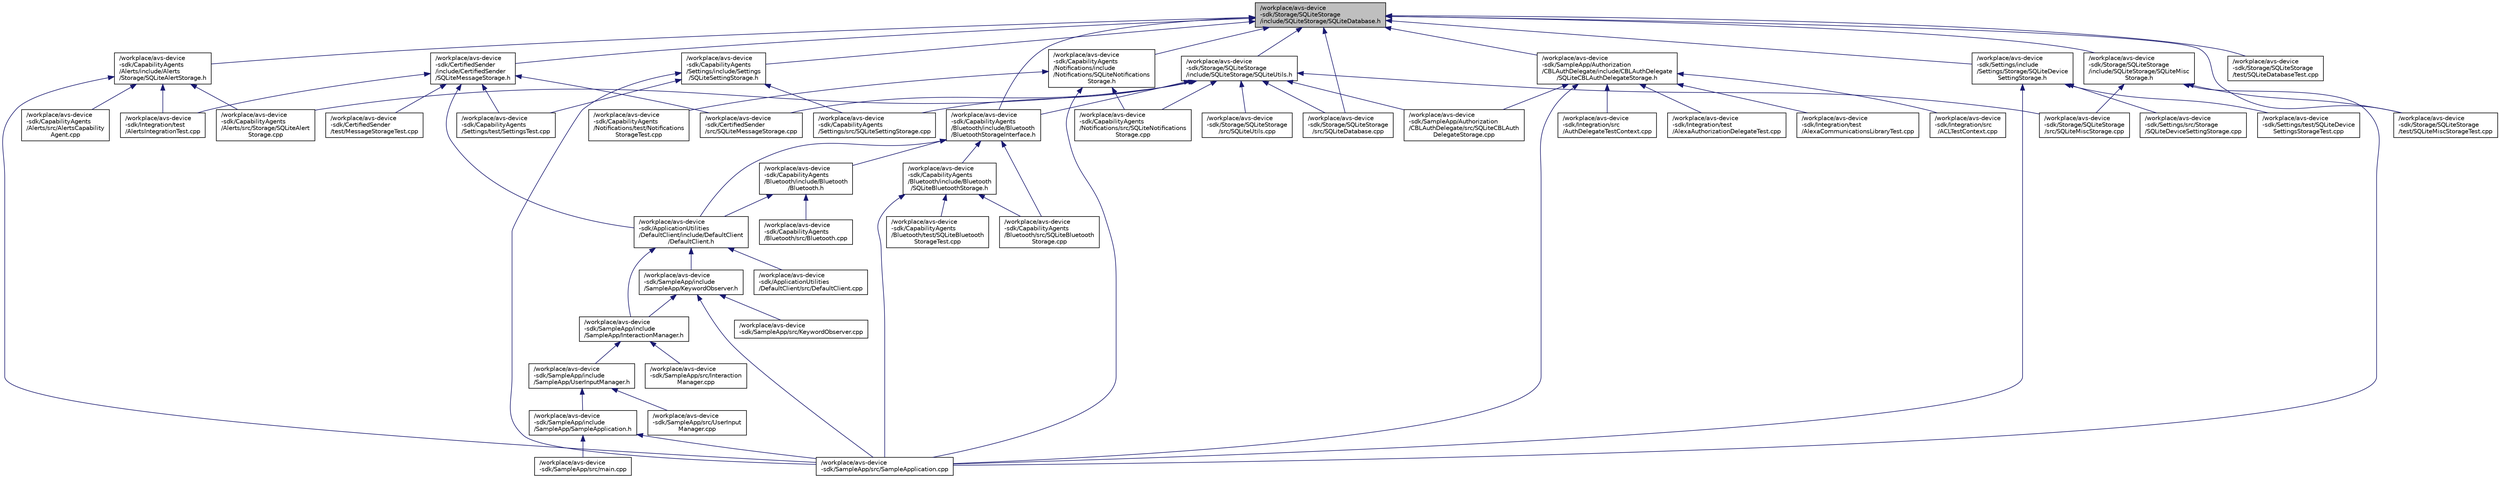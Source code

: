 digraph "/workplace/avs-device-sdk/Storage/SQLiteStorage/include/SQLiteStorage/SQLiteDatabase.h"
{
  edge [fontname="Helvetica",fontsize="10",labelfontname="Helvetica",labelfontsize="10"];
  node [fontname="Helvetica",fontsize="10",shape=record];
  Node1 [label="/workplace/avs-device\l-sdk/Storage/SQLiteStorage\l/include/SQLiteStorage/SQLiteDatabase.h",height=0.2,width=0.4,color="black", fillcolor="grey75", style="filled", fontcolor="black"];
  Node1 -> Node2 [dir="back",color="midnightblue",fontsize="10",style="solid",fontname="Helvetica"];
  Node2 [label="/workplace/avs-device\l-sdk/CapabilityAgents\l/Alerts/include/Alerts\l/Storage/SQLiteAlertStorage.h",height=0.2,width=0.4,color="black", fillcolor="white", style="filled",URL="$_s_q_lite_alert_storage_8h.html"];
  Node2 -> Node3 [dir="back",color="midnightblue",fontsize="10",style="solid",fontname="Helvetica"];
  Node3 [label="/workplace/avs-device\l-sdk/CapabilityAgents\l/Alerts/src/AlertsCapability\lAgent.cpp",height=0.2,width=0.4,color="black", fillcolor="white", style="filled",URL="$_alerts_capability_agent_8cpp.html"];
  Node2 -> Node4 [dir="back",color="midnightblue",fontsize="10",style="solid",fontname="Helvetica"];
  Node4 [label="/workplace/avs-device\l-sdk/CapabilityAgents\l/Alerts/src/Storage/SQLiteAlert\lStorage.cpp",height=0.2,width=0.4,color="black", fillcolor="white", style="filled",URL="$_s_q_lite_alert_storage_8cpp.html"];
  Node2 -> Node5 [dir="back",color="midnightblue",fontsize="10",style="solid",fontname="Helvetica"];
  Node5 [label="/workplace/avs-device\l-sdk/Integration/test\l/AlertsIntegrationTest.cpp",height=0.2,width=0.4,color="black", fillcolor="white", style="filled",URL="$_alerts_integration_test_8cpp.html"];
  Node2 -> Node6 [dir="back",color="midnightblue",fontsize="10",style="solid",fontname="Helvetica"];
  Node6 [label="/workplace/avs-device\l-sdk/SampleApp/src/SampleApplication.cpp",height=0.2,width=0.4,color="black", fillcolor="white", style="filled",URL="$_sample_application_8cpp.html"];
  Node1 -> Node7 [dir="back",color="midnightblue",fontsize="10",style="solid",fontname="Helvetica"];
  Node7 [label="/workplace/avs-device\l-sdk/CapabilityAgents\l/Bluetooth/include/Bluetooth\l/BluetoothStorageInterface.h",height=0.2,width=0.4,color="black", fillcolor="white", style="filled",URL="$_bluetooth_storage_interface_8h.html"];
  Node7 -> Node8 [dir="back",color="midnightblue",fontsize="10",style="solid",fontname="Helvetica"];
  Node8 [label="/workplace/avs-device\l-sdk/ApplicationUtilities\l/DefaultClient/include/DefaultClient\l/DefaultClient.h",height=0.2,width=0.4,color="black", fillcolor="white", style="filled",URL="$_default_client_8h.html"];
  Node8 -> Node9 [dir="back",color="midnightblue",fontsize="10",style="solid",fontname="Helvetica"];
  Node9 [label="/workplace/avs-device\l-sdk/ApplicationUtilities\l/DefaultClient/src/DefaultClient.cpp",height=0.2,width=0.4,color="black", fillcolor="white", style="filled",URL="$_default_client_8cpp.html"];
  Node8 -> Node10 [dir="back",color="midnightblue",fontsize="10",style="solid",fontname="Helvetica"];
  Node10 [label="/workplace/avs-device\l-sdk/SampleApp/include\l/SampleApp/InteractionManager.h",height=0.2,width=0.4,color="black", fillcolor="white", style="filled",URL="$_interaction_manager_8h.html"];
  Node10 -> Node11 [dir="back",color="midnightblue",fontsize="10",style="solid",fontname="Helvetica"];
  Node11 [label="/workplace/avs-device\l-sdk/SampleApp/include\l/SampleApp/UserInputManager.h",height=0.2,width=0.4,color="black", fillcolor="white", style="filled",URL="$_user_input_manager_8h.html"];
  Node11 -> Node12 [dir="back",color="midnightblue",fontsize="10",style="solid",fontname="Helvetica"];
  Node12 [label="/workplace/avs-device\l-sdk/SampleApp/include\l/SampleApp/SampleApplication.h",height=0.2,width=0.4,color="black", fillcolor="white", style="filled",URL="$_sample_application_8h.html"];
  Node12 -> Node13 [dir="back",color="midnightblue",fontsize="10",style="solid",fontname="Helvetica"];
  Node13 [label="/workplace/avs-device\l-sdk/SampleApp/src/main.cpp",height=0.2,width=0.4,color="black", fillcolor="white", style="filled",URL="$main_8cpp.html"];
  Node12 -> Node6 [dir="back",color="midnightblue",fontsize="10",style="solid",fontname="Helvetica"];
  Node11 -> Node14 [dir="back",color="midnightblue",fontsize="10",style="solid",fontname="Helvetica"];
  Node14 [label="/workplace/avs-device\l-sdk/SampleApp/src/UserInput\lManager.cpp",height=0.2,width=0.4,color="black", fillcolor="white", style="filled",URL="$_user_input_manager_8cpp.html"];
  Node10 -> Node15 [dir="back",color="midnightblue",fontsize="10",style="solid",fontname="Helvetica"];
  Node15 [label="/workplace/avs-device\l-sdk/SampleApp/src/Interaction\lManager.cpp",height=0.2,width=0.4,color="black", fillcolor="white", style="filled",URL="$_interaction_manager_8cpp.html"];
  Node8 -> Node16 [dir="back",color="midnightblue",fontsize="10",style="solid",fontname="Helvetica"];
  Node16 [label="/workplace/avs-device\l-sdk/SampleApp/include\l/SampleApp/KeywordObserver.h",height=0.2,width=0.4,color="black", fillcolor="white", style="filled",URL="$_keyword_observer_8h.html"];
  Node16 -> Node10 [dir="back",color="midnightblue",fontsize="10",style="solid",fontname="Helvetica"];
  Node16 -> Node17 [dir="back",color="midnightblue",fontsize="10",style="solid",fontname="Helvetica"];
  Node17 [label="/workplace/avs-device\l-sdk/SampleApp/src/KeywordObserver.cpp",height=0.2,width=0.4,color="black", fillcolor="white", style="filled",URL="$_keyword_observer_8cpp.html"];
  Node16 -> Node6 [dir="back",color="midnightblue",fontsize="10",style="solid",fontname="Helvetica"];
  Node7 -> Node18 [dir="back",color="midnightblue",fontsize="10",style="solid",fontname="Helvetica"];
  Node18 [label="/workplace/avs-device\l-sdk/CapabilityAgents\l/Bluetooth/include/Bluetooth\l/Bluetooth.h",height=0.2,width=0.4,color="black", fillcolor="white", style="filled",URL="$_bluetooth_8h.html"];
  Node18 -> Node8 [dir="back",color="midnightblue",fontsize="10",style="solid",fontname="Helvetica"];
  Node18 -> Node19 [dir="back",color="midnightblue",fontsize="10",style="solid",fontname="Helvetica"];
  Node19 [label="/workplace/avs-device\l-sdk/CapabilityAgents\l/Bluetooth/src/Bluetooth.cpp",height=0.2,width=0.4,color="black", fillcolor="white", style="filled",URL="$_bluetooth_8cpp.html"];
  Node7 -> Node20 [dir="back",color="midnightblue",fontsize="10",style="solid",fontname="Helvetica"];
  Node20 [label="/workplace/avs-device\l-sdk/CapabilityAgents\l/Bluetooth/include/Bluetooth\l/SQLiteBluetoothStorage.h",height=0.2,width=0.4,color="black", fillcolor="white", style="filled",URL="$_s_q_lite_bluetooth_storage_8h.html"];
  Node20 -> Node21 [dir="back",color="midnightblue",fontsize="10",style="solid",fontname="Helvetica"];
  Node21 [label="/workplace/avs-device\l-sdk/CapabilityAgents\l/Bluetooth/src/SQLiteBluetooth\lStorage.cpp",height=0.2,width=0.4,color="black", fillcolor="white", style="filled",URL="$_s_q_lite_bluetooth_storage_8cpp.html"];
  Node20 -> Node22 [dir="back",color="midnightblue",fontsize="10",style="solid",fontname="Helvetica"];
  Node22 [label="/workplace/avs-device\l-sdk/CapabilityAgents\l/Bluetooth/test/SQLiteBluetooth\lStorageTest.cpp",height=0.2,width=0.4,color="black", fillcolor="white", style="filled",URL="$_s_q_lite_bluetooth_storage_test_8cpp.html"];
  Node20 -> Node6 [dir="back",color="midnightblue",fontsize="10",style="solid",fontname="Helvetica"];
  Node7 -> Node21 [dir="back",color="midnightblue",fontsize="10",style="solid",fontname="Helvetica"];
  Node1 -> Node23 [dir="back",color="midnightblue",fontsize="10",style="solid",fontname="Helvetica"];
  Node23 [label="/workplace/avs-device\l-sdk/CapabilityAgents\l/Notifications/include\l/Notifications/SQLiteNotifications\lStorage.h",height=0.2,width=0.4,color="black", fillcolor="white", style="filled",URL="$_s_q_lite_notifications_storage_8h.html"];
  Node23 -> Node24 [dir="back",color="midnightblue",fontsize="10",style="solid",fontname="Helvetica"];
  Node24 [label="/workplace/avs-device\l-sdk/CapabilityAgents\l/Notifications/src/SQLiteNotifications\lStorage.cpp",height=0.2,width=0.4,color="black", fillcolor="white", style="filled",URL="$_s_q_lite_notifications_storage_8cpp.html"];
  Node23 -> Node25 [dir="back",color="midnightblue",fontsize="10",style="solid",fontname="Helvetica"];
  Node25 [label="/workplace/avs-device\l-sdk/CapabilityAgents\l/Notifications/test/Notifications\lStorageTest.cpp",height=0.2,width=0.4,color="black", fillcolor="white", style="filled",URL="$_notifications_storage_test_8cpp.html"];
  Node23 -> Node6 [dir="back",color="midnightblue",fontsize="10",style="solid",fontname="Helvetica"];
  Node1 -> Node26 [dir="back",color="midnightblue",fontsize="10",style="solid",fontname="Helvetica"];
  Node26 [label="/workplace/avs-device\l-sdk/CapabilityAgents\l/Settings/include/Settings\l/SQLiteSettingStorage.h",height=0.2,width=0.4,color="black", fillcolor="white", style="filled",URL="$_s_q_lite_setting_storage_8h.html"];
  Node26 -> Node27 [dir="back",color="midnightblue",fontsize="10",style="solid",fontname="Helvetica"];
  Node27 [label="/workplace/avs-device\l-sdk/CapabilityAgents\l/Settings/src/SQLiteSettingStorage.cpp",height=0.2,width=0.4,color="black", fillcolor="white", style="filled",URL="$_s_q_lite_setting_storage_8cpp.html"];
  Node26 -> Node28 [dir="back",color="midnightblue",fontsize="10",style="solid",fontname="Helvetica"];
  Node28 [label="/workplace/avs-device\l-sdk/CapabilityAgents\l/Settings/test/SettingsTest.cpp",height=0.2,width=0.4,color="black", fillcolor="white", style="filled",URL="$_settings_test_8cpp.html"];
  Node26 -> Node6 [dir="back",color="midnightblue",fontsize="10",style="solid",fontname="Helvetica"];
  Node1 -> Node29 [dir="back",color="midnightblue",fontsize="10",style="solid",fontname="Helvetica"];
  Node29 [label="/workplace/avs-device\l-sdk/CertifiedSender\l/include/CertifiedSender\l/SQLiteMessageStorage.h",height=0.2,width=0.4,color="black", fillcolor="white", style="filled",URL="$_s_q_lite_message_storage_8h.html"];
  Node29 -> Node8 [dir="back",color="midnightblue",fontsize="10",style="solid",fontname="Helvetica"];
  Node29 -> Node28 [dir="back",color="midnightblue",fontsize="10",style="solid",fontname="Helvetica"];
  Node29 -> Node30 [dir="back",color="midnightblue",fontsize="10",style="solid",fontname="Helvetica"];
  Node30 [label="/workplace/avs-device\l-sdk/CertifiedSender\l/src/SQLiteMessageStorage.cpp",height=0.2,width=0.4,color="black", fillcolor="white", style="filled",URL="$_s_q_lite_message_storage_8cpp.html"];
  Node29 -> Node31 [dir="back",color="midnightblue",fontsize="10",style="solid",fontname="Helvetica"];
  Node31 [label="/workplace/avs-device\l-sdk/CertifiedSender\l/test/MessageStorageTest.cpp",height=0.2,width=0.4,color="black", fillcolor="white", style="filled",URL="$_message_storage_test_8cpp.html"];
  Node29 -> Node5 [dir="back",color="midnightblue",fontsize="10",style="solid",fontname="Helvetica"];
  Node1 -> Node32 [dir="back",color="midnightblue",fontsize="10",style="solid",fontname="Helvetica"];
  Node32 [label="/workplace/avs-device\l-sdk/SampleApp/Authorization\l/CBLAuthDelegate/include/CBLAuthDelegate\l/SQLiteCBLAuthDelegateStorage.h",height=0.2,width=0.4,color="black", fillcolor="white", style="filled",URL="$_s_q_lite_c_b_l_auth_delegate_storage_8h.html"];
  Node32 -> Node33 [dir="back",color="midnightblue",fontsize="10",style="solid",fontname="Helvetica"];
  Node33 [label="/workplace/avs-device\l-sdk/Integration/src\l/ACLTestContext.cpp",height=0.2,width=0.4,color="black", fillcolor="white", style="filled",URL="$_a_c_l_test_context_8cpp.html"];
  Node32 -> Node34 [dir="back",color="midnightblue",fontsize="10",style="solid",fontname="Helvetica"];
  Node34 [label="/workplace/avs-device\l-sdk/Integration/src\l/AuthDelegateTestContext.cpp",height=0.2,width=0.4,color="black", fillcolor="white", style="filled",URL="$_auth_delegate_test_context_8cpp.html"];
  Node32 -> Node35 [dir="back",color="midnightblue",fontsize="10",style="solid",fontname="Helvetica"];
  Node35 [label="/workplace/avs-device\l-sdk/Integration/test\l/AlexaAuthorizationDelegateTest.cpp",height=0.2,width=0.4,color="black", fillcolor="white", style="filled",URL="$_alexa_authorization_delegate_test_8cpp.html"];
  Node32 -> Node36 [dir="back",color="midnightblue",fontsize="10",style="solid",fontname="Helvetica"];
  Node36 [label="/workplace/avs-device\l-sdk/Integration/test\l/AlexaCommunicationsLibraryTest.cpp",height=0.2,width=0.4,color="black", fillcolor="white", style="filled",URL="$_alexa_communications_library_test_8cpp.html"];
  Node32 -> Node37 [dir="back",color="midnightblue",fontsize="10",style="solid",fontname="Helvetica"];
  Node37 [label="/workplace/avs-device\l-sdk/SampleApp/Authorization\l/CBLAuthDelegate/src/SQLiteCBLAuth\lDelegateStorage.cpp",height=0.2,width=0.4,color="black", fillcolor="white", style="filled",URL="$_s_q_lite_c_b_l_auth_delegate_storage_8cpp.html"];
  Node32 -> Node6 [dir="back",color="midnightblue",fontsize="10",style="solid",fontname="Helvetica"];
  Node1 -> Node38 [dir="back",color="midnightblue",fontsize="10",style="solid",fontname="Helvetica"];
  Node38 [label="/workplace/avs-device\l-sdk/Settings/include\l/Settings/Storage/SQLiteDevice\lSettingStorage.h",height=0.2,width=0.4,color="black", fillcolor="white", style="filled",URL="$_s_q_lite_device_setting_storage_8h.html"];
  Node38 -> Node6 [dir="back",color="midnightblue",fontsize="10",style="solid",fontname="Helvetica"];
  Node38 -> Node39 [dir="back",color="midnightblue",fontsize="10",style="solid",fontname="Helvetica"];
  Node39 [label="/workplace/avs-device\l-sdk/Settings/src/Storage\l/SQLiteDeviceSettingStorage.cpp",height=0.2,width=0.4,color="black", fillcolor="white", style="filled",URL="$_s_q_lite_device_setting_storage_8cpp.html"];
  Node38 -> Node40 [dir="back",color="midnightblue",fontsize="10",style="solid",fontname="Helvetica"];
  Node40 [label="/workplace/avs-device\l-sdk/Settings/test/SQLiteDevice\lSettingsStorageTest.cpp",height=0.2,width=0.4,color="black", fillcolor="white", style="filled",URL="$_s_q_lite_device_settings_storage_test_8cpp.html"];
  Node1 -> Node41 [dir="back",color="midnightblue",fontsize="10",style="solid",fontname="Helvetica"];
  Node41 [label="/workplace/avs-device\l-sdk/Storage/SQLiteStorage\l/include/SQLiteStorage/SQLiteMisc\lStorage.h",height=0.2,width=0.4,color="black", fillcolor="white", style="filled",URL="$_s_q_lite_misc_storage_8h.html"];
  Node41 -> Node6 [dir="back",color="midnightblue",fontsize="10",style="solid",fontname="Helvetica"];
  Node41 -> Node42 [dir="back",color="midnightblue",fontsize="10",style="solid",fontname="Helvetica"];
  Node42 [label="/workplace/avs-device\l-sdk/Storage/SQLiteStorage\l/src/SQLiteMiscStorage.cpp",height=0.2,width=0.4,color="black", fillcolor="white", style="filled",URL="$_s_q_lite_misc_storage_8cpp.html"];
  Node41 -> Node43 [dir="back",color="midnightblue",fontsize="10",style="solid",fontname="Helvetica"];
  Node43 [label="/workplace/avs-device\l-sdk/Storage/SQLiteStorage\l/test/SQLiteMiscStorageTest.cpp",height=0.2,width=0.4,color="black", fillcolor="white", style="filled",URL="$_s_q_lite_misc_storage_test_8cpp.html"];
  Node1 -> Node44 [dir="back",color="midnightblue",fontsize="10",style="solid",fontname="Helvetica"];
  Node44 [label="/workplace/avs-device\l-sdk/Storage/SQLiteStorage\l/include/SQLiteStorage/SQLiteUtils.h",height=0.2,width=0.4,color="black", fillcolor="white", style="filled",URL="$_s_q_lite_utils_8h.html"];
  Node44 -> Node4 [dir="back",color="midnightblue",fontsize="10",style="solid",fontname="Helvetica"];
  Node44 -> Node7 [dir="back",color="midnightblue",fontsize="10",style="solid",fontname="Helvetica"];
  Node44 -> Node24 [dir="back",color="midnightblue",fontsize="10",style="solid",fontname="Helvetica"];
  Node44 -> Node27 [dir="back",color="midnightblue",fontsize="10",style="solid",fontname="Helvetica"];
  Node44 -> Node30 [dir="back",color="midnightblue",fontsize="10",style="solid",fontname="Helvetica"];
  Node44 -> Node37 [dir="back",color="midnightblue",fontsize="10",style="solid",fontname="Helvetica"];
  Node44 -> Node45 [dir="back",color="midnightblue",fontsize="10",style="solid",fontname="Helvetica"];
  Node45 [label="/workplace/avs-device\l-sdk/Storage/SQLiteStorage\l/src/SQLiteDatabase.cpp",height=0.2,width=0.4,color="black", fillcolor="white", style="filled",URL="$_s_q_lite_database_8cpp.html"];
  Node44 -> Node42 [dir="back",color="midnightblue",fontsize="10",style="solid",fontname="Helvetica"];
  Node44 -> Node46 [dir="back",color="midnightblue",fontsize="10",style="solid",fontname="Helvetica"];
  Node46 [label="/workplace/avs-device\l-sdk/Storage/SQLiteStorage\l/src/SQLiteUtils.cpp",height=0.2,width=0.4,color="black", fillcolor="white", style="filled",URL="$_s_q_lite_utils_8cpp.html"];
  Node1 -> Node45 [dir="back",color="midnightblue",fontsize="10",style="solid",fontname="Helvetica"];
  Node1 -> Node47 [dir="back",color="midnightblue",fontsize="10",style="solid",fontname="Helvetica"];
  Node47 [label="/workplace/avs-device\l-sdk/Storage/SQLiteStorage\l/test/SQLiteDatabaseTest.cpp",height=0.2,width=0.4,color="black", fillcolor="white", style="filled",URL="$_s_q_lite_database_test_8cpp.html"];
  Node1 -> Node43 [dir="back",color="midnightblue",fontsize="10",style="solid",fontname="Helvetica"];
}
